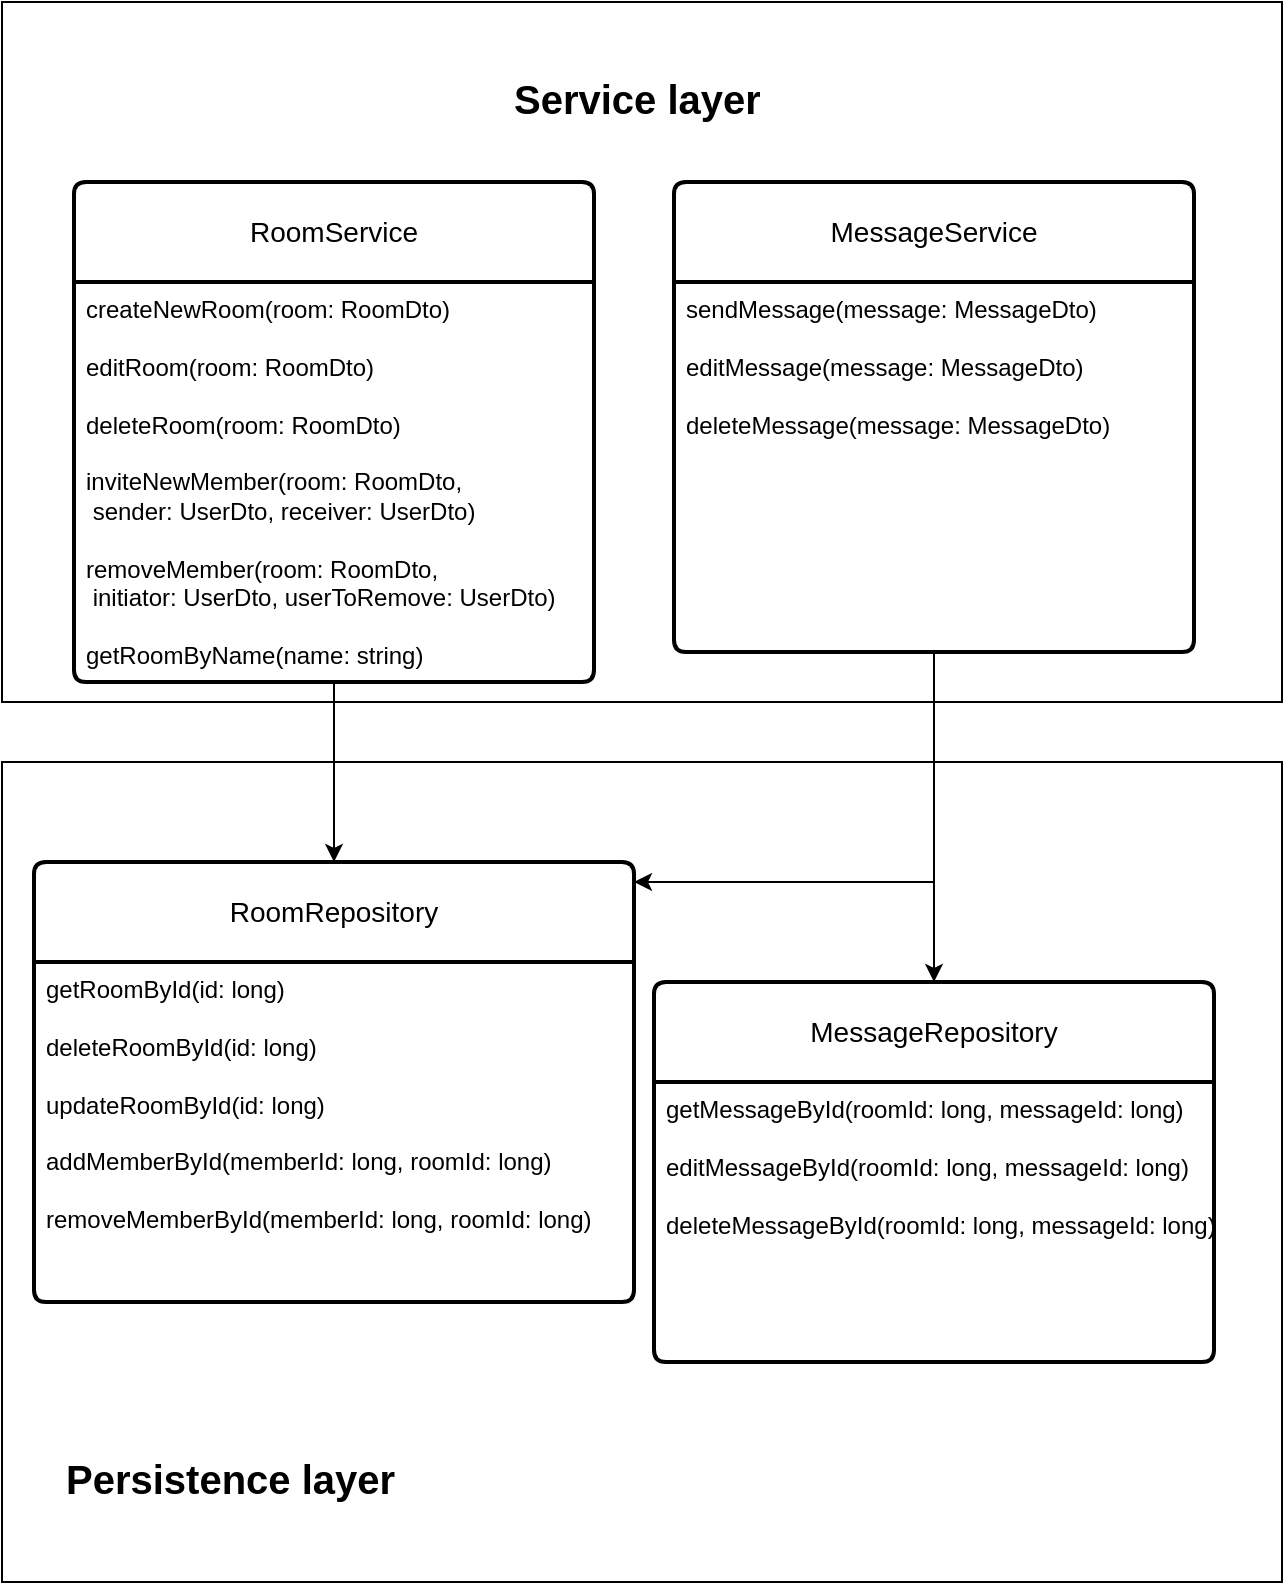 <mxfile version="24.7.7">
  <diagram name="Page-1" id="6C1c7evxqtmj8IlWrH9B">
    <mxGraphModel dx="794" dy="1716" grid="1" gridSize="10" guides="1" tooltips="1" connect="1" arrows="1" fold="1" page="1" pageScale="1" pageWidth="827" pageHeight="1169" math="0" shadow="0">
      <root>
        <mxCell id="0" />
        <mxCell id="1" parent="0" />
        <mxCell id="mcO1vrAH3Iz9YVMmeYdY-1" value="" style="rounded=0;whiteSpace=wrap;html=1;" parent="1" vertex="1">
          <mxGeometry x="94" y="-70" width="640" height="350" as="geometry" />
        </mxCell>
        <mxCell id="mcO1vrAH3Iz9YVMmeYdY-2" value="" style="rounded=0;whiteSpace=wrap;html=1;" parent="1" vertex="1">
          <mxGeometry x="94" y="310" width="640" height="410" as="geometry" />
        </mxCell>
        <mxCell id="mcO1vrAH3Iz9YVMmeYdY-4" value="RoomService" style="swimlane;childLayout=stackLayout;horizontal=1;startSize=50;horizontalStack=0;rounded=1;fontSize=14;fontStyle=0;strokeWidth=2;resizeParent=0;resizeLast=1;shadow=0;dashed=0;align=center;arcSize=4;whiteSpace=wrap;html=1;" parent="1" vertex="1">
          <mxGeometry x="130" y="20" width="260" height="250" as="geometry" />
        </mxCell>
        <mxCell id="mcO1vrAH3Iz9YVMmeYdY-5" value="createNewRoom(room: RoomDto)&lt;div&gt;&lt;br&gt;&lt;/div&gt;&lt;div&gt;editRoom(room: RoomDto)&lt;/div&gt;&lt;div&gt;&lt;br&gt;&lt;/div&gt;&lt;div&gt;deleteRoom(room: RoomDto)&lt;br&gt;&lt;div&gt;&lt;br&gt;&lt;/div&gt;&lt;div&gt;inviteNewMember(room: RoomDto,&lt;/div&gt;&lt;div&gt;&amp;nbsp;sender: UserDto, receiver: UserDto)&lt;/div&gt;&lt;div&gt;&lt;br&gt;&lt;/div&gt;&lt;div&gt;removeMember(room: RoomDto,&lt;/div&gt;&lt;div&gt;&amp;nbsp;initiator: UserDto, userToRemove: UserDto)&lt;/div&gt;&lt;div&gt;&lt;br&gt;&lt;/div&gt;&lt;div&gt;getRoomByName(name: string)&lt;/div&gt;&lt;div&gt;&lt;br&gt;&lt;/div&gt;&lt;div&gt;&lt;br&gt;&lt;/div&gt;&lt;/div&gt;" style="align=left;strokeColor=none;fillColor=none;spacingLeft=4;fontSize=12;verticalAlign=top;resizable=0;rotatable=0;part=1;html=1;" parent="mcO1vrAH3Iz9YVMmeYdY-4" vertex="1">
          <mxGeometry y="50" width="260" height="200" as="geometry" />
        </mxCell>
        <mxCell id="mcO1vrAH3Iz9YVMmeYdY-10" value="RoomRepository" style="swimlane;childLayout=stackLayout;horizontal=1;startSize=50;horizontalStack=0;rounded=1;fontSize=14;fontStyle=0;strokeWidth=2;resizeParent=0;resizeLast=1;shadow=0;dashed=0;align=center;arcSize=4;whiteSpace=wrap;html=1;" parent="1" vertex="1">
          <mxGeometry x="110" y="360" width="300" height="220" as="geometry" />
        </mxCell>
        <mxCell id="mcO1vrAH3Iz9YVMmeYdY-11" value="&lt;div&gt;getRoomById(id: long)&lt;/div&gt;&lt;div&gt;&lt;br&gt;&lt;/div&gt;&lt;div&gt;deleteRoomById(id: long)&lt;/div&gt;&lt;div&gt;&lt;br&gt;&lt;/div&gt;&lt;div&gt;updateRoomById(id: long)&lt;/div&gt;&lt;div&gt;&lt;br&gt;&lt;/div&gt;&lt;div&gt;addMemberById(memberId: long, roomId: long)&lt;/div&gt;&lt;div&gt;&lt;br&gt;&lt;/div&gt;&lt;div&gt;removeMemberById(memberId: long, roomId: long)&lt;br&gt;&lt;/div&gt;" style="align=left;strokeColor=none;fillColor=none;spacingLeft=4;fontSize=12;verticalAlign=top;resizable=0;rotatable=0;part=1;html=1;" parent="mcO1vrAH3Iz9YVMmeYdY-10" vertex="1">
          <mxGeometry y="50" width="300" height="170" as="geometry" />
        </mxCell>
        <mxCell id="mcO1vrAH3Iz9YVMmeYdY-12" style="edgeStyle=orthogonalEdgeStyle;rounded=0;orthogonalLoop=1;jettySize=auto;html=1;exitX=0.5;exitY=1;exitDx=0;exitDy=0;" parent="1" source="mcO1vrAH3Iz9YVMmeYdY-5" target="mcO1vrAH3Iz9YVMmeYdY-10" edge="1">
          <mxGeometry relative="1" as="geometry" />
        </mxCell>
        <mxCell id="mcO1vrAH3Iz9YVMmeYdY-13" value="&lt;b&gt;&lt;font style=&quot;font-size: 20px;&quot;&gt;Service layer&lt;/font&gt;&lt;/b&gt;" style="text;strokeColor=none;fillColor=none;spacingLeft=4;spacingRight=4;overflow=hidden;rotatable=0;points=[[0,0.5],[1,0.5]];portConstraint=eastwest;fontSize=12;whiteSpace=wrap;html=1;" parent="1" vertex="1">
          <mxGeometry x="344" y="-40" width="140" height="30" as="geometry" />
        </mxCell>
        <mxCell id="mcO1vrAH3Iz9YVMmeYdY-14" value="&lt;b&gt;&lt;font&gt;&lt;span style=&quot;font-size: 20px;&quot;&gt;Persistence layer&lt;/span&gt;&lt;/font&gt;&lt;/b&gt;" style="text;strokeColor=none;fillColor=none;spacingLeft=4;spacingRight=4;overflow=hidden;rotatable=0;points=[[0,0.5],[1,0.5]];portConstraint=eastwest;fontSize=12;whiteSpace=wrap;html=1;" parent="1" vertex="1">
          <mxGeometry x="120" y="650" width="250" height="30" as="geometry" />
        </mxCell>
        <mxCell id="f5-k4yBjbM7UR9Y6FdD--9" style="edgeStyle=orthogonalEdgeStyle;rounded=0;orthogonalLoop=1;jettySize=auto;html=1;" edge="1" parent="1" source="f5-k4yBjbM7UR9Y6FdD--1" target="mcO1vrAH3Iz9YVMmeYdY-10">
          <mxGeometry relative="1" as="geometry">
            <Array as="points">
              <mxPoint x="560" y="370" />
            </Array>
          </mxGeometry>
        </mxCell>
        <mxCell id="f5-k4yBjbM7UR9Y6FdD--1" value="MessageService" style="swimlane;childLayout=stackLayout;horizontal=1;startSize=50;horizontalStack=0;rounded=1;fontSize=14;fontStyle=0;strokeWidth=2;resizeParent=0;resizeLast=1;shadow=0;dashed=0;align=center;arcSize=4;whiteSpace=wrap;html=1;" vertex="1" parent="1">
          <mxGeometry x="430" y="20" width="260" height="235" as="geometry" />
        </mxCell>
        <mxCell id="f5-k4yBjbM7UR9Y6FdD--2" value="&lt;div&gt;sendMessage(message: MessageDto)&lt;/div&gt;&lt;div&gt;&lt;br&gt;&lt;/div&gt;&lt;div&gt;editMessage(message: MessageDto)&lt;/div&gt;&lt;div&gt;&lt;br&gt;&lt;/div&gt;&lt;div&gt;deleteMessage(message: MessageDto)&lt;/div&gt;" style="align=left;strokeColor=none;fillColor=none;spacingLeft=4;fontSize=12;verticalAlign=top;resizable=0;rotatable=0;part=1;html=1;" vertex="1" parent="f5-k4yBjbM7UR9Y6FdD--1">
          <mxGeometry y="50" width="260" height="185" as="geometry" />
        </mxCell>
        <mxCell id="f5-k4yBjbM7UR9Y6FdD--7" value="MessageRepository" style="swimlane;childLayout=stackLayout;horizontal=1;startSize=50;horizontalStack=0;rounded=1;fontSize=14;fontStyle=0;strokeWidth=2;resizeParent=0;resizeLast=1;shadow=0;dashed=0;align=center;arcSize=4;whiteSpace=wrap;html=1;" vertex="1" parent="1">
          <mxGeometry x="420" y="420" width="280" height="190" as="geometry" />
        </mxCell>
        <mxCell id="f5-k4yBjbM7UR9Y6FdD--8" value="&lt;div&gt;getMessageById(roomId: long, messageId: long)&lt;/div&gt;&lt;div&gt;&lt;br&gt;&lt;/div&gt;&lt;div&gt;editMessageById(roomId: long, messageId: long)&lt;/div&gt;&lt;div&gt;&lt;br&gt;&lt;/div&gt;&lt;div&gt;deleteMessageById(roomId: long, messageId: long)&lt;/div&gt;" style="align=left;strokeColor=none;fillColor=none;spacingLeft=4;fontSize=12;verticalAlign=top;resizable=0;rotatable=0;part=1;html=1;" vertex="1" parent="f5-k4yBjbM7UR9Y6FdD--7">
          <mxGeometry y="50" width="280" height="140" as="geometry" />
        </mxCell>
        <mxCell id="f5-k4yBjbM7UR9Y6FdD--10" style="edgeStyle=orthogonalEdgeStyle;rounded=0;orthogonalLoop=1;jettySize=auto;html=1;" edge="1" parent="1" source="f5-k4yBjbM7UR9Y6FdD--2" target="f5-k4yBjbM7UR9Y6FdD--7">
          <mxGeometry relative="1" as="geometry" />
        </mxCell>
      </root>
    </mxGraphModel>
  </diagram>
</mxfile>
